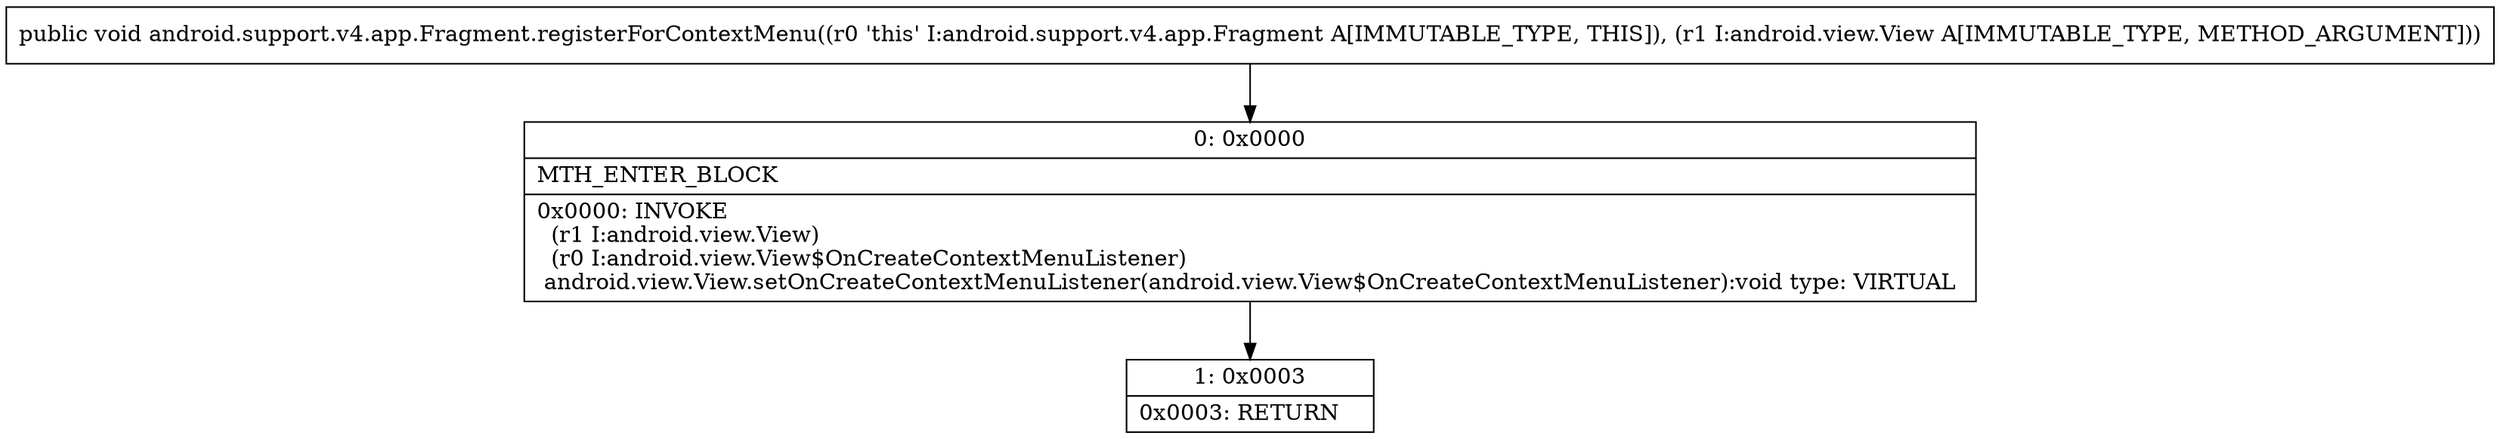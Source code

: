 digraph "CFG forandroid.support.v4.app.Fragment.registerForContextMenu(Landroid\/view\/View;)V" {
Node_0 [shape=record,label="{0\:\ 0x0000|MTH_ENTER_BLOCK\l|0x0000: INVOKE  \l  (r1 I:android.view.View)\l  (r0 I:android.view.View$OnCreateContextMenuListener)\l android.view.View.setOnCreateContextMenuListener(android.view.View$OnCreateContextMenuListener):void type: VIRTUAL \l}"];
Node_1 [shape=record,label="{1\:\ 0x0003|0x0003: RETURN   \l}"];
MethodNode[shape=record,label="{public void android.support.v4.app.Fragment.registerForContextMenu((r0 'this' I:android.support.v4.app.Fragment A[IMMUTABLE_TYPE, THIS]), (r1 I:android.view.View A[IMMUTABLE_TYPE, METHOD_ARGUMENT])) }"];
MethodNode -> Node_0;
Node_0 -> Node_1;
}

